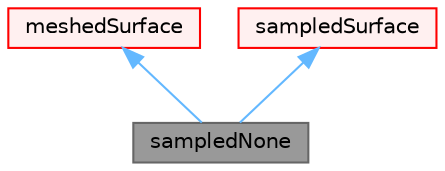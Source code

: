digraph "sampledNone"
{
 // LATEX_PDF_SIZE
  bgcolor="transparent";
  edge [fontname=Helvetica,fontsize=10,labelfontname=Helvetica,labelfontsize=10];
  node [fontname=Helvetica,fontsize=10,shape=box,height=0.2,width=0.4];
  Node1 [id="Node000001",label="sampledNone",height=0.2,width=0.4,color="gray40", fillcolor="grey60", style="filled", fontcolor="black",tooltip="A no operation sampledSurface that can be used when a sampler is expected but is not desired...."];
  Node2 -> Node1 [id="edge1_Node000001_Node000002",dir="back",color="steelblue1",style="solid",tooltip=" "];
  Node2 [id="Node000002",label="meshedSurface",height=0.2,width=0.4,color="red", fillcolor="#FFF0F0", style="filled",URL="$classFoam_1_1MeshedSurface.html",tooltip=" "];
  Node17 -> Node1 [id="edge2_Node000001_Node000017",dir="back",color="steelblue1",style="solid",tooltip=" "];
  Node17 [id="Node000017",label="sampledSurface",height=0.2,width=0.4,color="red", fillcolor="#FFF0F0", style="filled",URL="$classFoam_1_1sampledSurface.html",tooltip="An abstract class for surfaces with sampling."];
}
